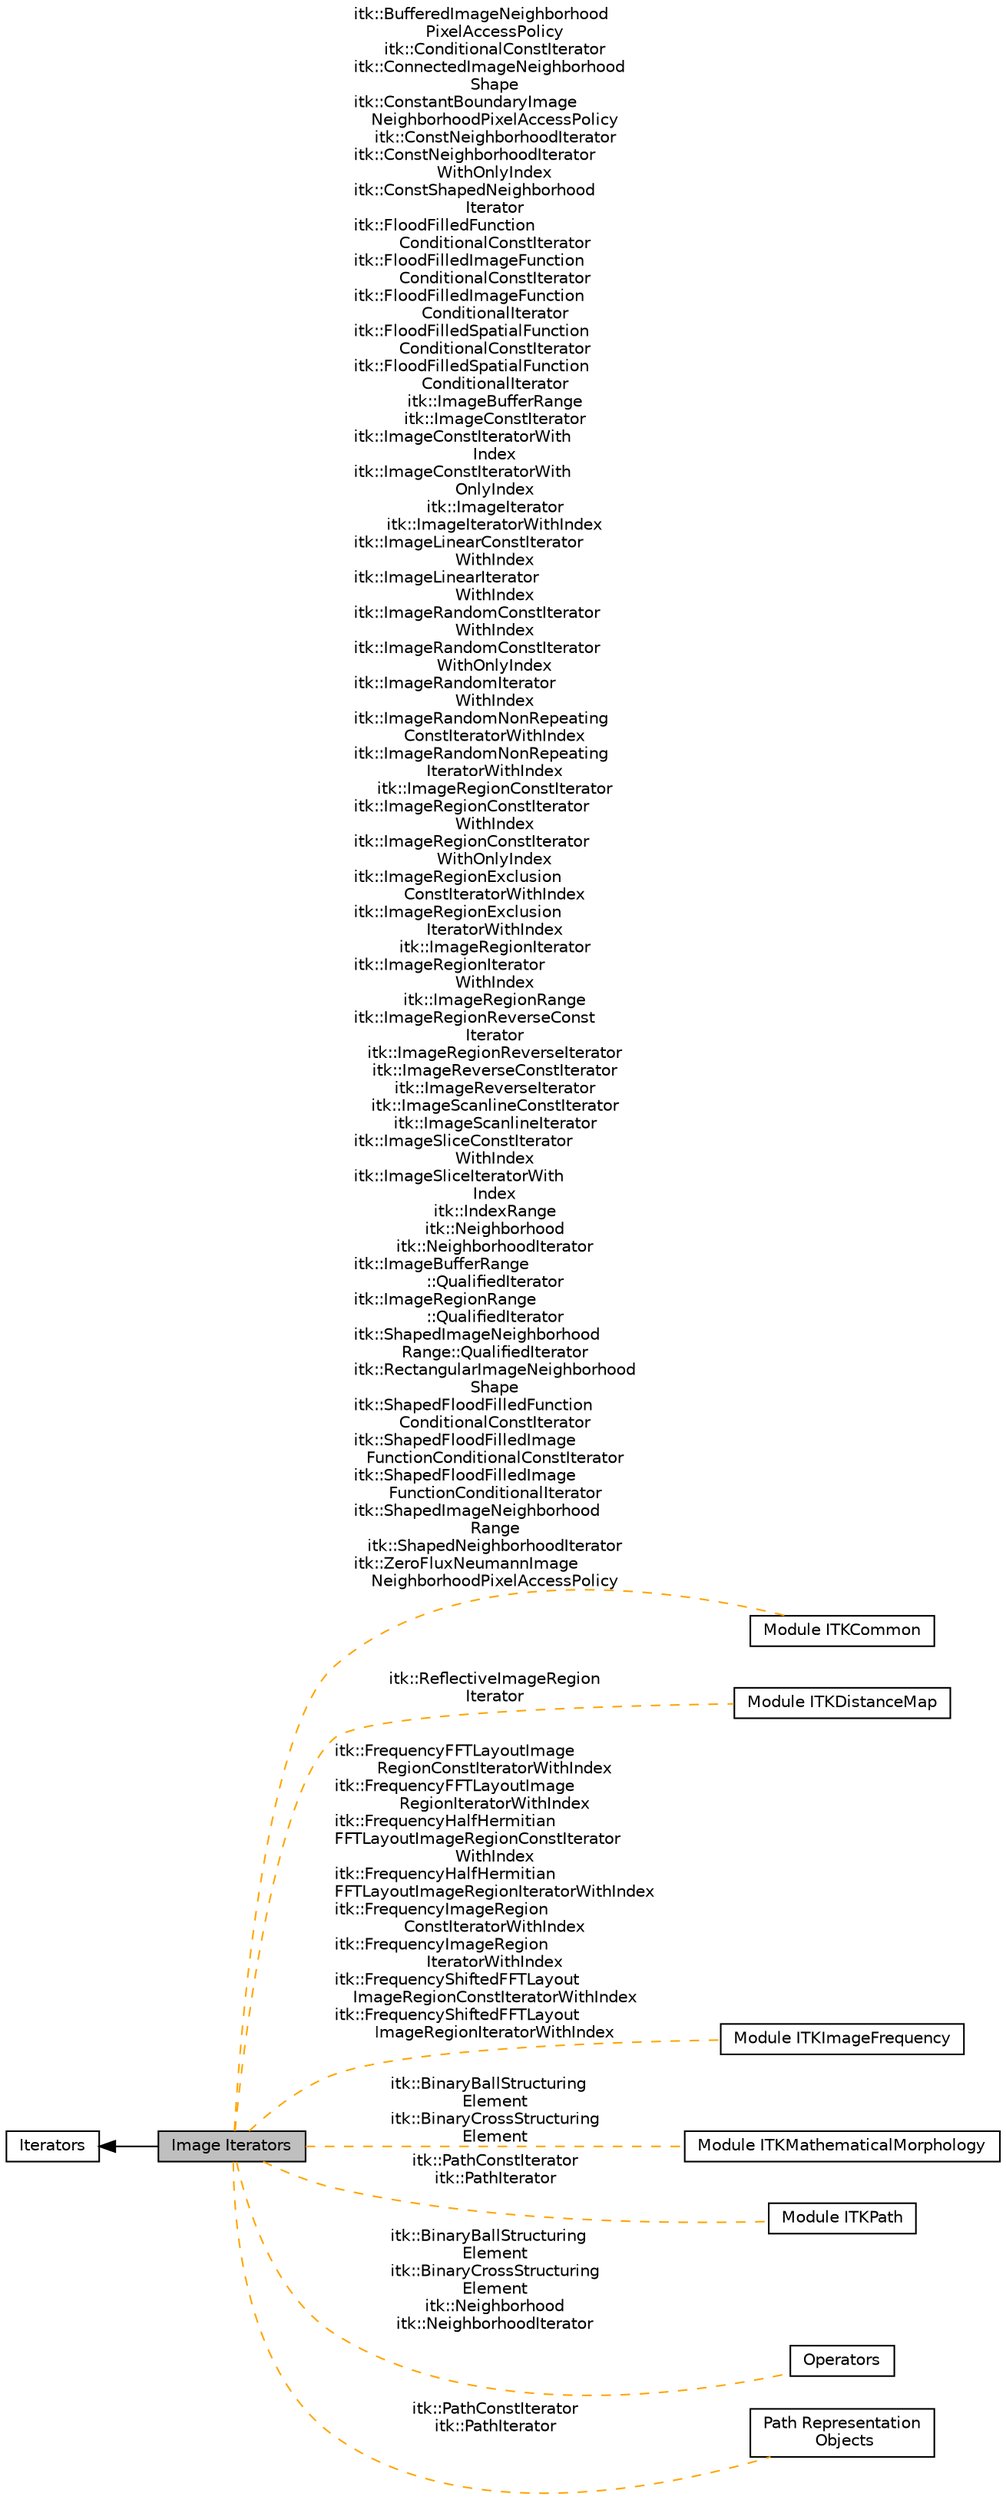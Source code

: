 digraph "Image Iterators"
{
  edge [fontname="Helvetica",fontsize="10",labelfontname="Helvetica",labelfontsize="10"];
  node [fontname="Helvetica",fontsize="10",shape=box];
  rankdir=LR;
  Node5 [label="Module ITKCommon",height=0.2,width=0.4,color="black", fillcolor="white", style="filled",URL="$group__ITKCommon.html",tooltip=" "];
  Node9 [label="Module ITKDistanceMap",height=0.2,width=0.4,color="black", fillcolor="white", style="filled",URL="$group__ITKDistanceMap.html",tooltip=" "];
  Node6 [label="Module ITKImageFrequency",height=0.2,width=0.4,color="black", fillcolor="white", style="filled",URL="$group__ITKImageFrequency.html",tooltip=" "];
  Node4 [label="Module ITKMathematicalMorphology",height=0.2,width=0.4,color="black", fillcolor="white", style="filled",URL="$group__ITKMathematicalMorphology.html",tooltip=" "];
  Node8 [label="Module ITKPath",height=0.2,width=0.4,color="black", fillcolor="white", style="filled",URL="$group__ITKPath.html",tooltip=" "];
  Node1 [label="Image Iterators",height=0.2,width=0.4,color="black", fillcolor="grey75", style="filled", fontcolor="black",tooltip=" "];
  Node2 [label="Iterators",height=0.2,width=0.4,color="black", fillcolor="white", style="filled",URL="$group__Iterators.html",tooltip=" "];
  Node3 [label="Operators",height=0.2,width=0.4,color="black", fillcolor="white", style="filled",URL="$group__Operators.html",tooltip=" "];
  Node7 [label="Path Representation\l Objects",height=0.2,width=0.4,color="black", fillcolor="white", style="filled",URL="$group__PathObjects.html",tooltip=" "];
  Node2->Node1 [shape=plaintext, dir="back", style="solid"];
  Node1->Node3 [shape=plaintext, label="itk::BinaryBallStructuring\lElement\nitk::BinaryCrossStructuring\lElement\nitk::Neighborhood\nitk::NeighborhoodIterator", color="orange", dir="none", style="dashed"];
  Node1->Node4 [shape=plaintext, label="itk::BinaryBallStructuring\lElement\nitk::BinaryCrossStructuring\lElement", color="orange", dir="none", style="dashed"];
  Node1->Node5 [shape=plaintext, label="itk::BufferedImageNeighborhood\lPixelAccessPolicy\nitk::ConditionalConstIterator\nitk::ConnectedImageNeighborhood\lShape\nitk::ConstantBoundaryImage\lNeighborhoodPixelAccessPolicy\nitk::ConstNeighborhoodIterator\nitk::ConstNeighborhoodIterator\lWithOnlyIndex\nitk::ConstShapedNeighborhood\lIterator\nitk::FloodFilledFunction\lConditionalConstIterator\nitk::FloodFilledImageFunction\lConditionalConstIterator\nitk::FloodFilledImageFunction\lConditionalIterator\nitk::FloodFilledSpatialFunction\lConditionalConstIterator\nitk::FloodFilledSpatialFunction\lConditionalIterator\nitk::ImageBufferRange\nitk::ImageConstIterator\nitk::ImageConstIteratorWith\lIndex\nitk::ImageConstIteratorWith\lOnlyIndex\nitk::ImageIterator\nitk::ImageIteratorWithIndex\nitk::ImageLinearConstIterator\lWithIndex\nitk::ImageLinearIterator\lWithIndex\nitk::ImageRandomConstIterator\lWithIndex\nitk::ImageRandomConstIterator\lWithOnlyIndex\nitk::ImageRandomIterator\lWithIndex\nitk::ImageRandomNonRepeating\lConstIteratorWithIndex\nitk::ImageRandomNonRepeating\lIteratorWithIndex\nitk::ImageRegionConstIterator\nitk::ImageRegionConstIterator\lWithIndex\nitk::ImageRegionConstIterator\lWithOnlyIndex\nitk::ImageRegionExclusion\lConstIteratorWithIndex\nitk::ImageRegionExclusion\lIteratorWithIndex\nitk::ImageRegionIterator\nitk::ImageRegionIterator\lWithIndex\nitk::ImageRegionRange\nitk::ImageRegionReverseConst\lIterator\nitk::ImageRegionReverseIterator\nitk::ImageReverseConstIterator\nitk::ImageReverseIterator\nitk::ImageScanlineConstIterator\nitk::ImageScanlineIterator\nitk::ImageSliceConstIterator\lWithIndex\nitk::ImageSliceIteratorWith\lIndex\nitk::IndexRange\nitk::Neighborhood\nitk::NeighborhoodIterator\nitk::ImageBufferRange\l::QualifiedIterator\nitk::ImageRegionRange\l::QualifiedIterator\nitk::ShapedImageNeighborhood\lRange::QualifiedIterator\nitk::RectangularImageNeighborhood\lShape\nitk::ShapedFloodFilledFunction\lConditionalConstIterator\nitk::ShapedFloodFilledImage\lFunctionConditionalConstIterator\nitk::ShapedFloodFilledImage\lFunctionConditionalIterator\nitk::ShapedImageNeighborhood\lRange\nitk::ShapedNeighborhoodIterator\nitk::ZeroFluxNeumannImage\lNeighborhoodPixelAccessPolicy", color="orange", dir="none", style="dashed"];
  Node1->Node6 [shape=plaintext, label="itk::FrequencyFFTLayoutImage\lRegionConstIteratorWithIndex\nitk::FrequencyFFTLayoutImage\lRegionIteratorWithIndex\nitk::FrequencyHalfHermitian\lFFTLayoutImageRegionConstIterator\lWithIndex\nitk::FrequencyHalfHermitian\lFFTLayoutImageRegionIteratorWithIndex\nitk::FrequencyImageRegion\lConstIteratorWithIndex\nitk::FrequencyImageRegion\lIteratorWithIndex\nitk::FrequencyShiftedFFTLayout\lImageRegionConstIteratorWithIndex\nitk::FrequencyShiftedFFTLayout\lImageRegionIteratorWithIndex", color="orange", dir="none", style="dashed"];
  Node1->Node7 [shape=plaintext, label="itk::PathConstIterator\nitk::PathIterator", color="orange", dir="none", style="dashed"];
  Node1->Node8 [shape=plaintext, label="itk::PathConstIterator\nitk::PathIterator", color="orange", dir="none", style="dashed"];
  Node1->Node9 [shape=plaintext, label="itk::ReflectiveImageRegion\lIterator", color="orange", dir="none", style="dashed"];
}
